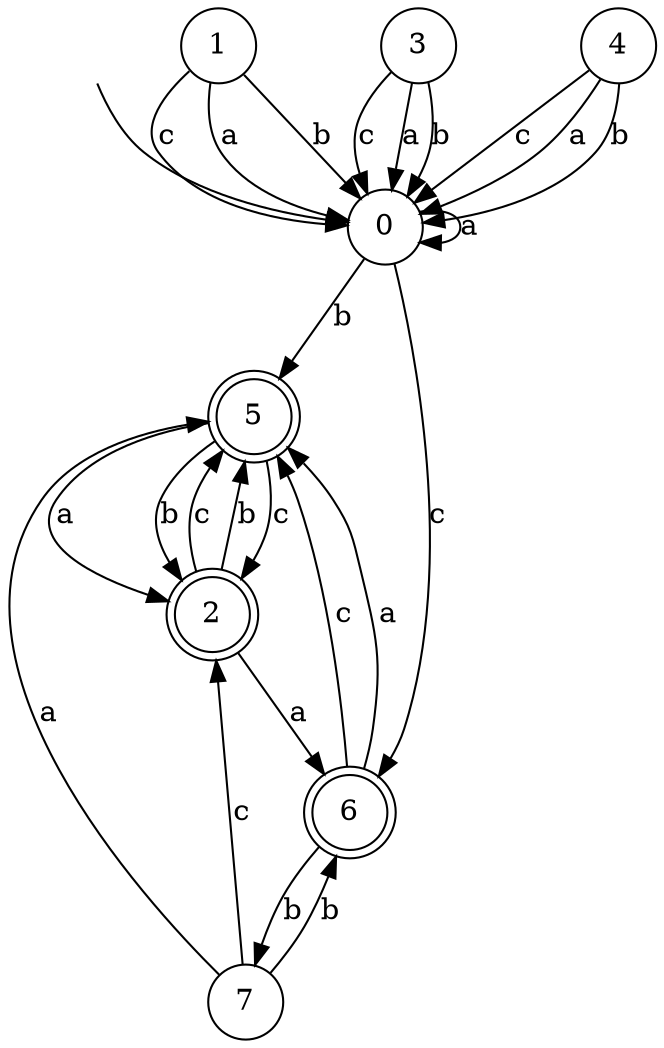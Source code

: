 digraph g {
__start [label=""shape=none]
	0[shape="circle" label="0"]
	1[shape="circle" label="1"]
	2[shape="doublecircle" label="2"]
	3[shape="circle" label="3"]
	4[shape="circle" label="4"]
	5[shape="doublecircle" label="5"]
	6[shape="doublecircle" label="6"]
	7[shape="circle" label="7"]
__start -> 0
	0->6 [label="c"]
	0->0 [label="a"]
	0->5 [label="b"]
	1->0 [label="c"]
	1->0 [label="a"]
	1->0 [label="b"]
	2->5 [label="c"]
	2->6 [label="a"]
	2->5 [label="b"]
	3->0 [label="c"]
	3->0 [label="a"]
	3->0 [label="b"]
	4->0 [label="c"]
	4->0 [label="a"]
	4->0 [label="b"]
	5->2 [label="c"]
	5->2 [label="a"]
	5->2 [label="b"]
	6->5 [label="c"]
	6->5 [label="a"]
	6->7 [label="b"]
	7->2 [label="c"]
	7->5 [label="a"]
	7->6 [label="b"]
}